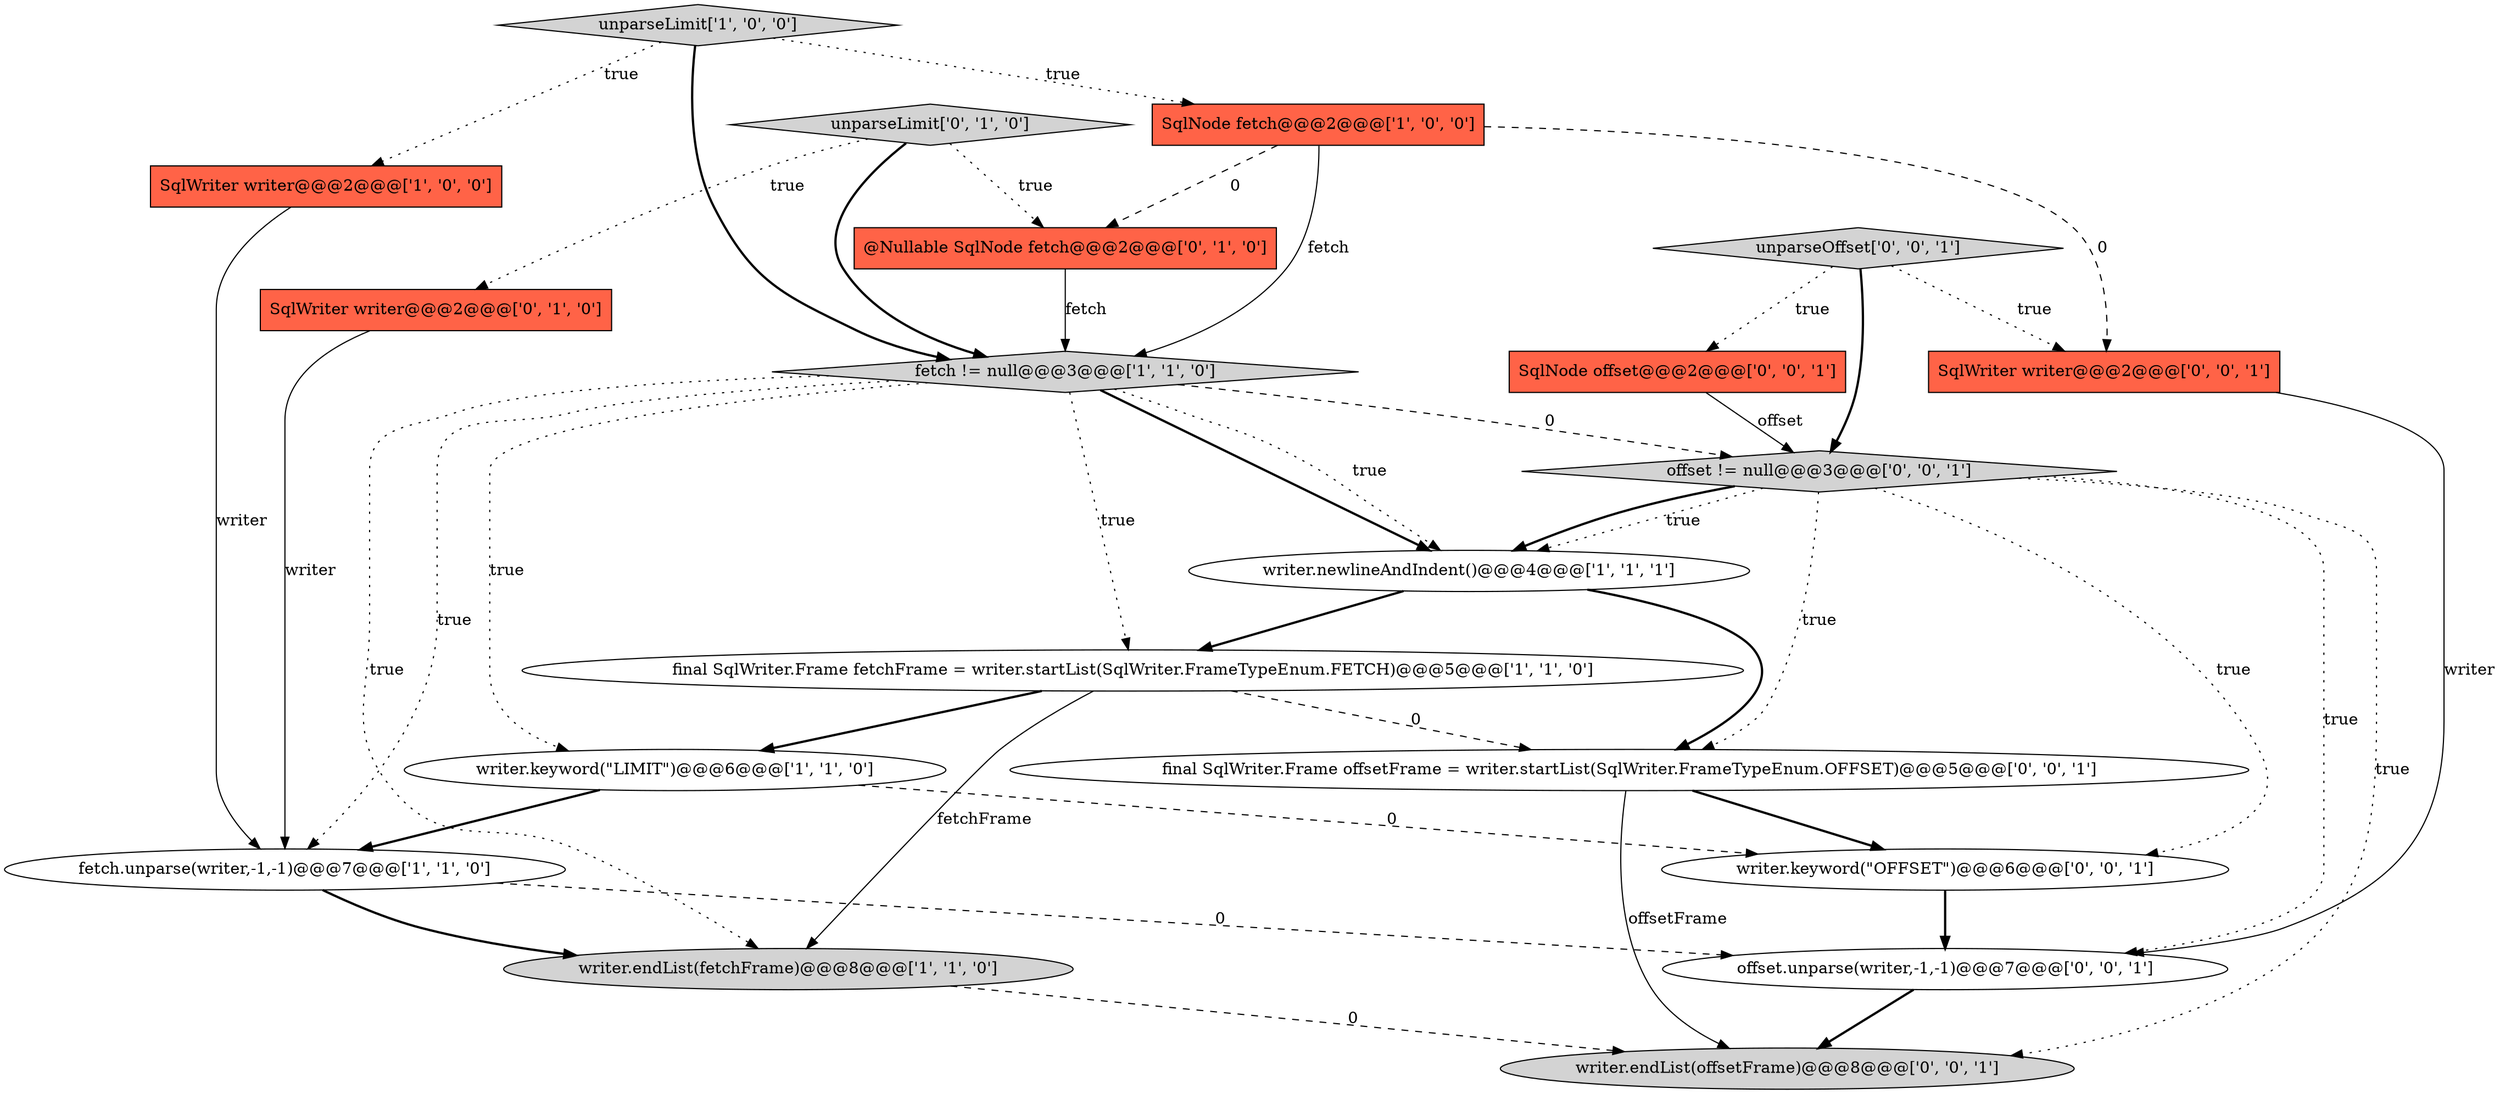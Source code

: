 digraph {
3 [style = filled, label = "writer.keyword(\"LIMIT\")@@@6@@@['1', '1', '0']", fillcolor = white, shape = ellipse image = "AAA0AAABBB1BBB"];
4 [style = filled, label = "writer.newlineAndIndent()@@@4@@@['1', '1', '1']", fillcolor = white, shape = ellipse image = "AAA0AAABBB1BBB"];
7 [style = filled, label = "fetch != null@@@3@@@['1', '1', '0']", fillcolor = lightgray, shape = diamond image = "AAA0AAABBB1BBB"];
13 [style = filled, label = "offset != null@@@3@@@['0', '0', '1']", fillcolor = lightgray, shape = diamond image = "AAA0AAABBB3BBB"];
17 [style = filled, label = "writer.endList(offsetFrame)@@@8@@@['0', '0', '1']", fillcolor = lightgray, shape = ellipse image = "AAA0AAABBB3BBB"];
9 [style = filled, label = "SqlWriter writer@@@2@@@['0', '1', '0']", fillcolor = tomato, shape = box image = "AAA0AAABBB2BBB"];
19 [style = filled, label = "SqlWriter writer@@@2@@@['0', '0', '1']", fillcolor = tomato, shape = box image = "AAA0AAABBB3BBB"];
12 [style = filled, label = "SqlNode offset@@@2@@@['0', '0', '1']", fillcolor = tomato, shape = box image = "AAA0AAABBB3BBB"];
2 [style = filled, label = "final SqlWriter.Frame fetchFrame = writer.startList(SqlWriter.FrameTypeEnum.FETCH)@@@5@@@['1', '1', '0']", fillcolor = white, shape = ellipse image = "AAA0AAABBB1BBB"];
10 [style = filled, label = "@Nullable SqlNode fetch@@@2@@@['0', '1', '0']", fillcolor = tomato, shape = box image = "AAA1AAABBB2BBB"];
18 [style = filled, label = "writer.keyword(\"OFFSET\")@@@6@@@['0', '0', '1']", fillcolor = white, shape = ellipse image = "AAA0AAABBB3BBB"];
11 [style = filled, label = "unparseLimit['0', '1', '0']", fillcolor = lightgray, shape = diamond image = "AAA0AAABBB2BBB"];
1 [style = filled, label = "SqlNode fetch@@@2@@@['1', '0', '0']", fillcolor = tomato, shape = box image = "AAA1AAABBB1BBB"];
6 [style = filled, label = "unparseLimit['1', '0', '0']", fillcolor = lightgray, shape = diamond image = "AAA0AAABBB1BBB"];
8 [style = filled, label = "fetch.unparse(writer,-1,-1)@@@7@@@['1', '1', '0']", fillcolor = white, shape = ellipse image = "AAA0AAABBB1BBB"];
0 [style = filled, label = "SqlWriter writer@@@2@@@['1', '0', '0']", fillcolor = tomato, shape = box image = "AAA0AAABBB1BBB"];
15 [style = filled, label = "offset.unparse(writer,-1,-1)@@@7@@@['0', '0', '1']", fillcolor = white, shape = ellipse image = "AAA0AAABBB3BBB"];
16 [style = filled, label = "unparseOffset['0', '0', '1']", fillcolor = lightgray, shape = diamond image = "AAA0AAABBB3BBB"];
14 [style = filled, label = "final SqlWriter.Frame offsetFrame = writer.startList(SqlWriter.FrameTypeEnum.OFFSET)@@@5@@@['0', '0', '1']", fillcolor = white, shape = ellipse image = "AAA0AAABBB3BBB"];
5 [style = filled, label = "writer.endList(fetchFrame)@@@8@@@['1', '1', '0']", fillcolor = lightgray, shape = ellipse image = "AAA0AAABBB1BBB"];
16->19 [style = dotted, label="true"];
7->2 [style = dotted, label="true"];
13->17 [style = dotted, label="true"];
13->18 [style = dotted, label="true"];
4->14 [style = bold, label=""];
16->13 [style = bold, label=""];
10->7 [style = solid, label="fetch"];
16->12 [style = dotted, label="true"];
11->10 [style = dotted, label="true"];
3->18 [style = dashed, label="0"];
2->3 [style = bold, label=""];
8->15 [style = dashed, label="0"];
1->19 [style = dashed, label="0"];
18->15 [style = bold, label=""];
6->1 [style = dotted, label="true"];
11->9 [style = dotted, label="true"];
9->8 [style = solid, label="writer"];
4->2 [style = bold, label=""];
7->4 [style = bold, label=""];
1->10 [style = dashed, label="0"];
7->5 [style = dotted, label="true"];
19->15 [style = solid, label="writer"];
14->17 [style = solid, label="offsetFrame"];
15->17 [style = bold, label=""];
0->8 [style = solid, label="writer"];
5->17 [style = dashed, label="0"];
2->14 [style = dashed, label="0"];
8->5 [style = bold, label=""];
7->3 [style = dotted, label="true"];
3->8 [style = bold, label=""];
7->4 [style = dotted, label="true"];
7->13 [style = dashed, label="0"];
14->18 [style = bold, label=""];
13->15 [style = dotted, label="true"];
2->5 [style = solid, label="fetchFrame"];
6->0 [style = dotted, label="true"];
12->13 [style = solid, label="offset"];
6->7 [style = bold, label=""];
7->8 [style = dotted, label="true"];
13->14 [style = dotted, label="true"];
1->7 [style = solid, label="fetch"];
11->7 [style = bold, label=""];
13->4 [style = dotted, label="true"];
13->4 [style = bold, label=""];
}
